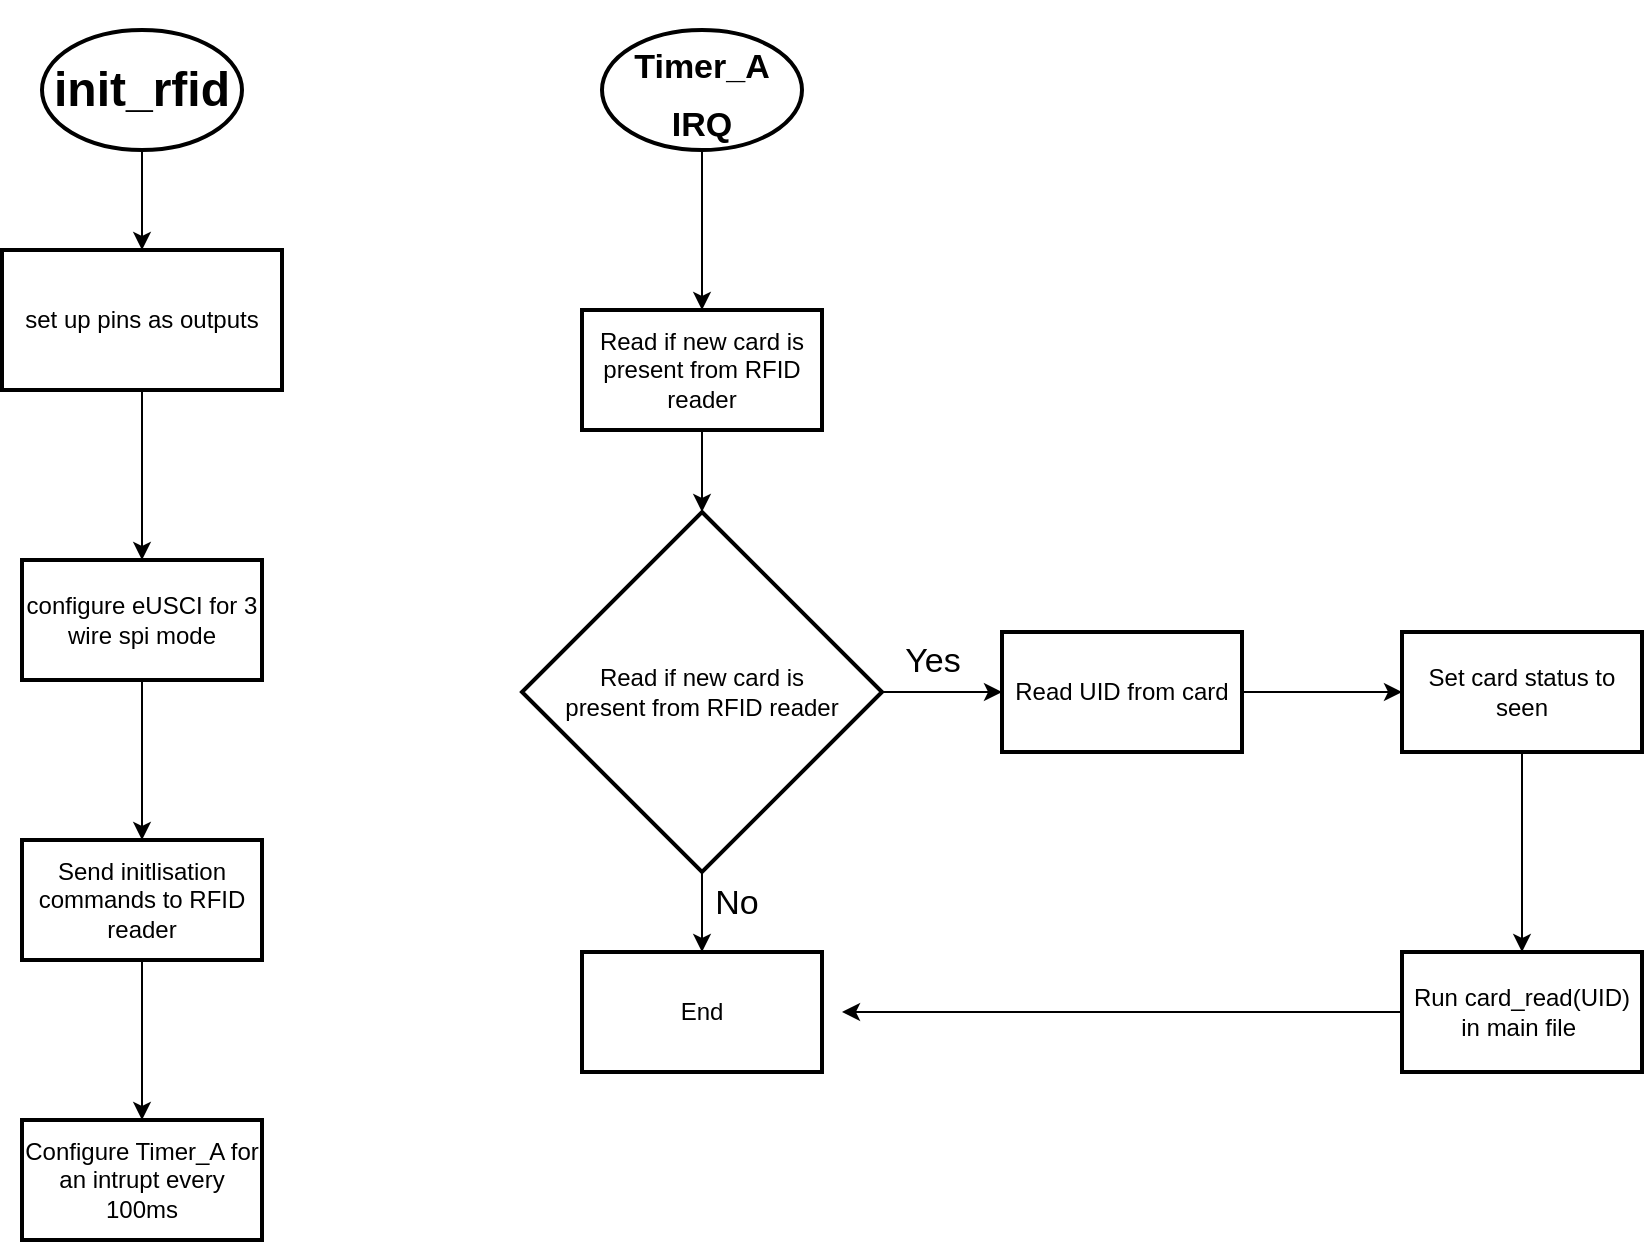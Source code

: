 <mxfile>
    <diagram id="uRFTJZ9asfGi-mWU3NWK" name="Page-1">
        <mxGraphModel dx="937" dy="616" grid="1" gridSize="10" guides="1" tooltips="1" connect="1" arrows="1" fold="1" page="1" pageScale="1" pageWidth="1200" pageHeight="1600" background="none" math="0" shadow="0">
            <root>
                <mxCell id="0"/>
                <mxCell id="1" parent="0"/>
                <mxCell id="12" value="" style="edgeStyle=none;html=1;" parent="1" source="8" target="10" edge="1">
                    <mxGeometry relative="1" as="geometry"/>
                </mxCell>
                <mxCell id="8" value="&lt;h1&gt;init_rfid&lt;/h1&gt;" style="strokeWidth=2;html=1;shape=mxgraph.flowchart.start_1;whiteSpace=wrap;" parent="1" vertex="1">
                    <mxGeometry x="240" y="60" width="100" height="60" as="geometry"/>
                </mxCell>
                <mxCell id="90" value="" style="edgeStyle=none;html=1;" edge="1" parent="1" source="10" target="89">
                    <mxGeometry relative="1" as="geometry"/>
                </mxCell>
                <mxCell id="10" value="set up pins as outputs" style="rounded=1;whiteSpace=wrap;html=1;absoluteArcSize=1;arcSize=0;strokeWidth=2;" parent="1" vertex="1">
                    <mxGeometry x="220" y="170" width="140" height="70" as="geometry"/>
                </mxCell>
                <mxCell id="92" value="" style="edgeStyle=none;html=1;" edge="1" parent="1" source="89" target="91">
                    <mxGeometry relative="1" as="geometry"/>
                </mxCell>
                <mxCell id="89" value="configure eUSCI for 3 wire spi mode" style="rounded=1;whiteSpace=wrap;html=1;arcSize=0;strokeWidth=2;" vertex="1" parent="1">
                    <mxGeometry x="230" y="325" width="120" height="60" as="geometry"/>
                </mxCell>
                <mxCell id="94" value="" style="edgeStyle=none;html=1;" edge="1" parent="1" source="91" target="93">
                    <mxGeometry relative="1" as="geometry"/>
                </mxCell>
                <mxCell id="91" value="Send initlisation commands to RFID reader" style="whiteSpace=wrap;html=1;rounded=1;arcSize=0;strokeWidth=2;" vertex="1" parent="1">
                    <mxGeometry x="230" y="465" width="120" height="60" as="geometry"/>
                </mxCell>
                <mxCell id="93" value="Configure Timer_A for an intrupt every 100ms" style="whiteSpace=wrap;html=1;rounded=1;arcSize=0;strokeWidth=2;" vertex="1" parent="1">
                    <mxGeometry x="230" y="605" width="120" height="60" as="geometry"/>
                </mxCell>
                <mxCell id="97" value="" style="edgeStyle=none;html=1;fontSize=17;" edge="1" parent="1" source="95" target="96">
                    <mxGeometry relative="1" as="geometry"/>
                </mxCell>
                <mxCell id="95" value="&lt;h1&gt;&lt;font style=&quot;font-size: 17px;&quot;&gt;Timer_A IRQ&lt;/font&gt;&lt;/h1&gt;" style="strokeWidth=2;html=1;shape=mxgraph.flowchart.start_1;whiteSpace=wrap;" vertex="1" parent="1">
                    <mxGeometry x="520" y="60" width="100" height="60" as="geometry"/>
                </mxCell>
                <mxCell id="99" value="" style="edgeStyle=none;html=1;fontSize=17;" edge="1" parent="1" source="96" target="98">
                    <mxGeometry relative="1" as="geometry"/>
                </mxCell>
                <mxCell id="96" value="Read if new card is present from RFID reader" style="whiteSpace=wrap;html=1;strokeWidth=2;" vertex="1" parent="1">
                    <mxGeometry x="510" y="200" width="120" height="60" as="geometry"/>
                </mxCell>
                <mxCell id="104" value="" style="edgeStyle=none;html=1;fontSize=17;" edge="1" parent="1" source="98" target="103">
                    <mxGeometry relative="1" as="geometry"/>
                </mxCell>
                <mxCell id="106" value="" style="edgeStyle=none;html=1;fontSize=17;" edge="1" parent="1" source="98" target="105">
                    <mxGeometry relative="1" as="geometry"/>
                </mxCell>
                <mxCell id="107" value="Yes" style="edgeLabel;html=1;align=center;verticalAlign=middle;resizable=0;points=[];fontSize=17;" vertex="1" connectable="0" parent="106">
                    <mxGeometry x="0.461" y="3" relative="1" as="geometry">
                        <mxPoint x="-19" y="-12" as="offset"/>
                    </mxGeometry>
                </mxCell>
                <mxCell id="98" value="Read if new card is &lt;br&gt;present from RFID reader" style="rhombus;whiteSpace=wrap;html=1;strokeWidth=2;" vertex="1" parent="1">
                    <mxGeometry x="480" y="301" width="180" height="180" as="geometry"/>
                </mxCell>
                <mxCell id="103" value="End" style="whiteSpace=wrap;html=1;strokeWidth=2;" vertex="1" parent="1">
                    <mxGeometry x="510" y="521" width="120" height="60" as="geometry"/>
                </mxCell>
                <mxCell id="110" value="" style="edgeStyle=none;html=1;fontSize=17;" edge="1" parent="1" source="105" target="109">
                    <mxGeometry relative="1" as="geometry"/>
                </mxCell>
                <mxCell id="105" value="Read UID from card" style="whiteSpace=wrap;html=1;strokeWidth=2;" vertex="1" parent="1">
                    <mxGeometry x="720" y="361" width="120" height="60" as="geometry"/>
                </mxCell>
                <mxCell id="108" value="No" style="text;html=1;align=center;verticalAlign=middle;resizable=0;points=[];autosize=1;strokeColor=none;fillColor=none;fontSize=17;" vertex="1" parent="1">
                    <mxGeometry x="562" y="482" width="50" height="30" as="geometry"/>
                </mxCell>
                <mxCell id="112" value="" style="edgeStyle=none;html=1;fontSize=17;" edge="1" parent="1" source="109" target="111">
                    <mxGeometry relative="1" as="geometry"/>
                </mxCell>
                <mxCell id="109" value="Set card status to seen" style="whiteSpace=wrap;html=1;strokeWidth=2;" vertex="1" parent="1">
                    <mxGeometry x="920" y="361" width="120" height="60" as="geometry"/>
                </mxCell>
                <mxCell id="113" style="edgeStyle=none;html=1;exitX=0;exitY=0.5;exitDx=0;exitDy=0;fontSize=17;" edge="1" parent="1" source="111">
                    <mxGeometry relative="1" as="geometry">
                        <mxPoint x="640" y="551" as="targetPoint"/>
                    </mxGeometry>
                </mxCell>
                <mxCell id="111" value="Run card_read(UID) in main file&amp;nbsp;" style="whiteSpace=wrap;html=1;strokeWidth=2;" vertex="1" parent="1">
                    <mxGeometry x="920" y="521" width="120" height="60" as="geometry"/>
                </mxCell>
            </root>
        </mxGraphModel>
    </diagram>
</mxfile>